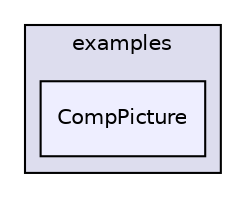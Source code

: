 digraph "examples/CompPicture" {
  compound=true
  node [ fontsize="10", fontname="Helvetica"];
  edge [ labelfontsize="10", labelfontname="Helvetica"];
  subgraph clusterdir_d28a4824dc47e487b107a5db32ef43c4 {
    graph [ bgcolor="#ddddee", pencolor="black", label="examples" fontname="Helvetica", fontsize="10", URL="dir_d28a4824dc47e487b107a5db32ef43c4.html"]
  dir_ce36ac18ad3deaf5eae0bd2e09775a7d [shape=box, label="CompPicture", style="filled", fillcolor="#eeeeff", pencolor="black", URL="dir_ce36ac18ad3deaf5eae0bd2e09775a7d.html"];
  }
}
